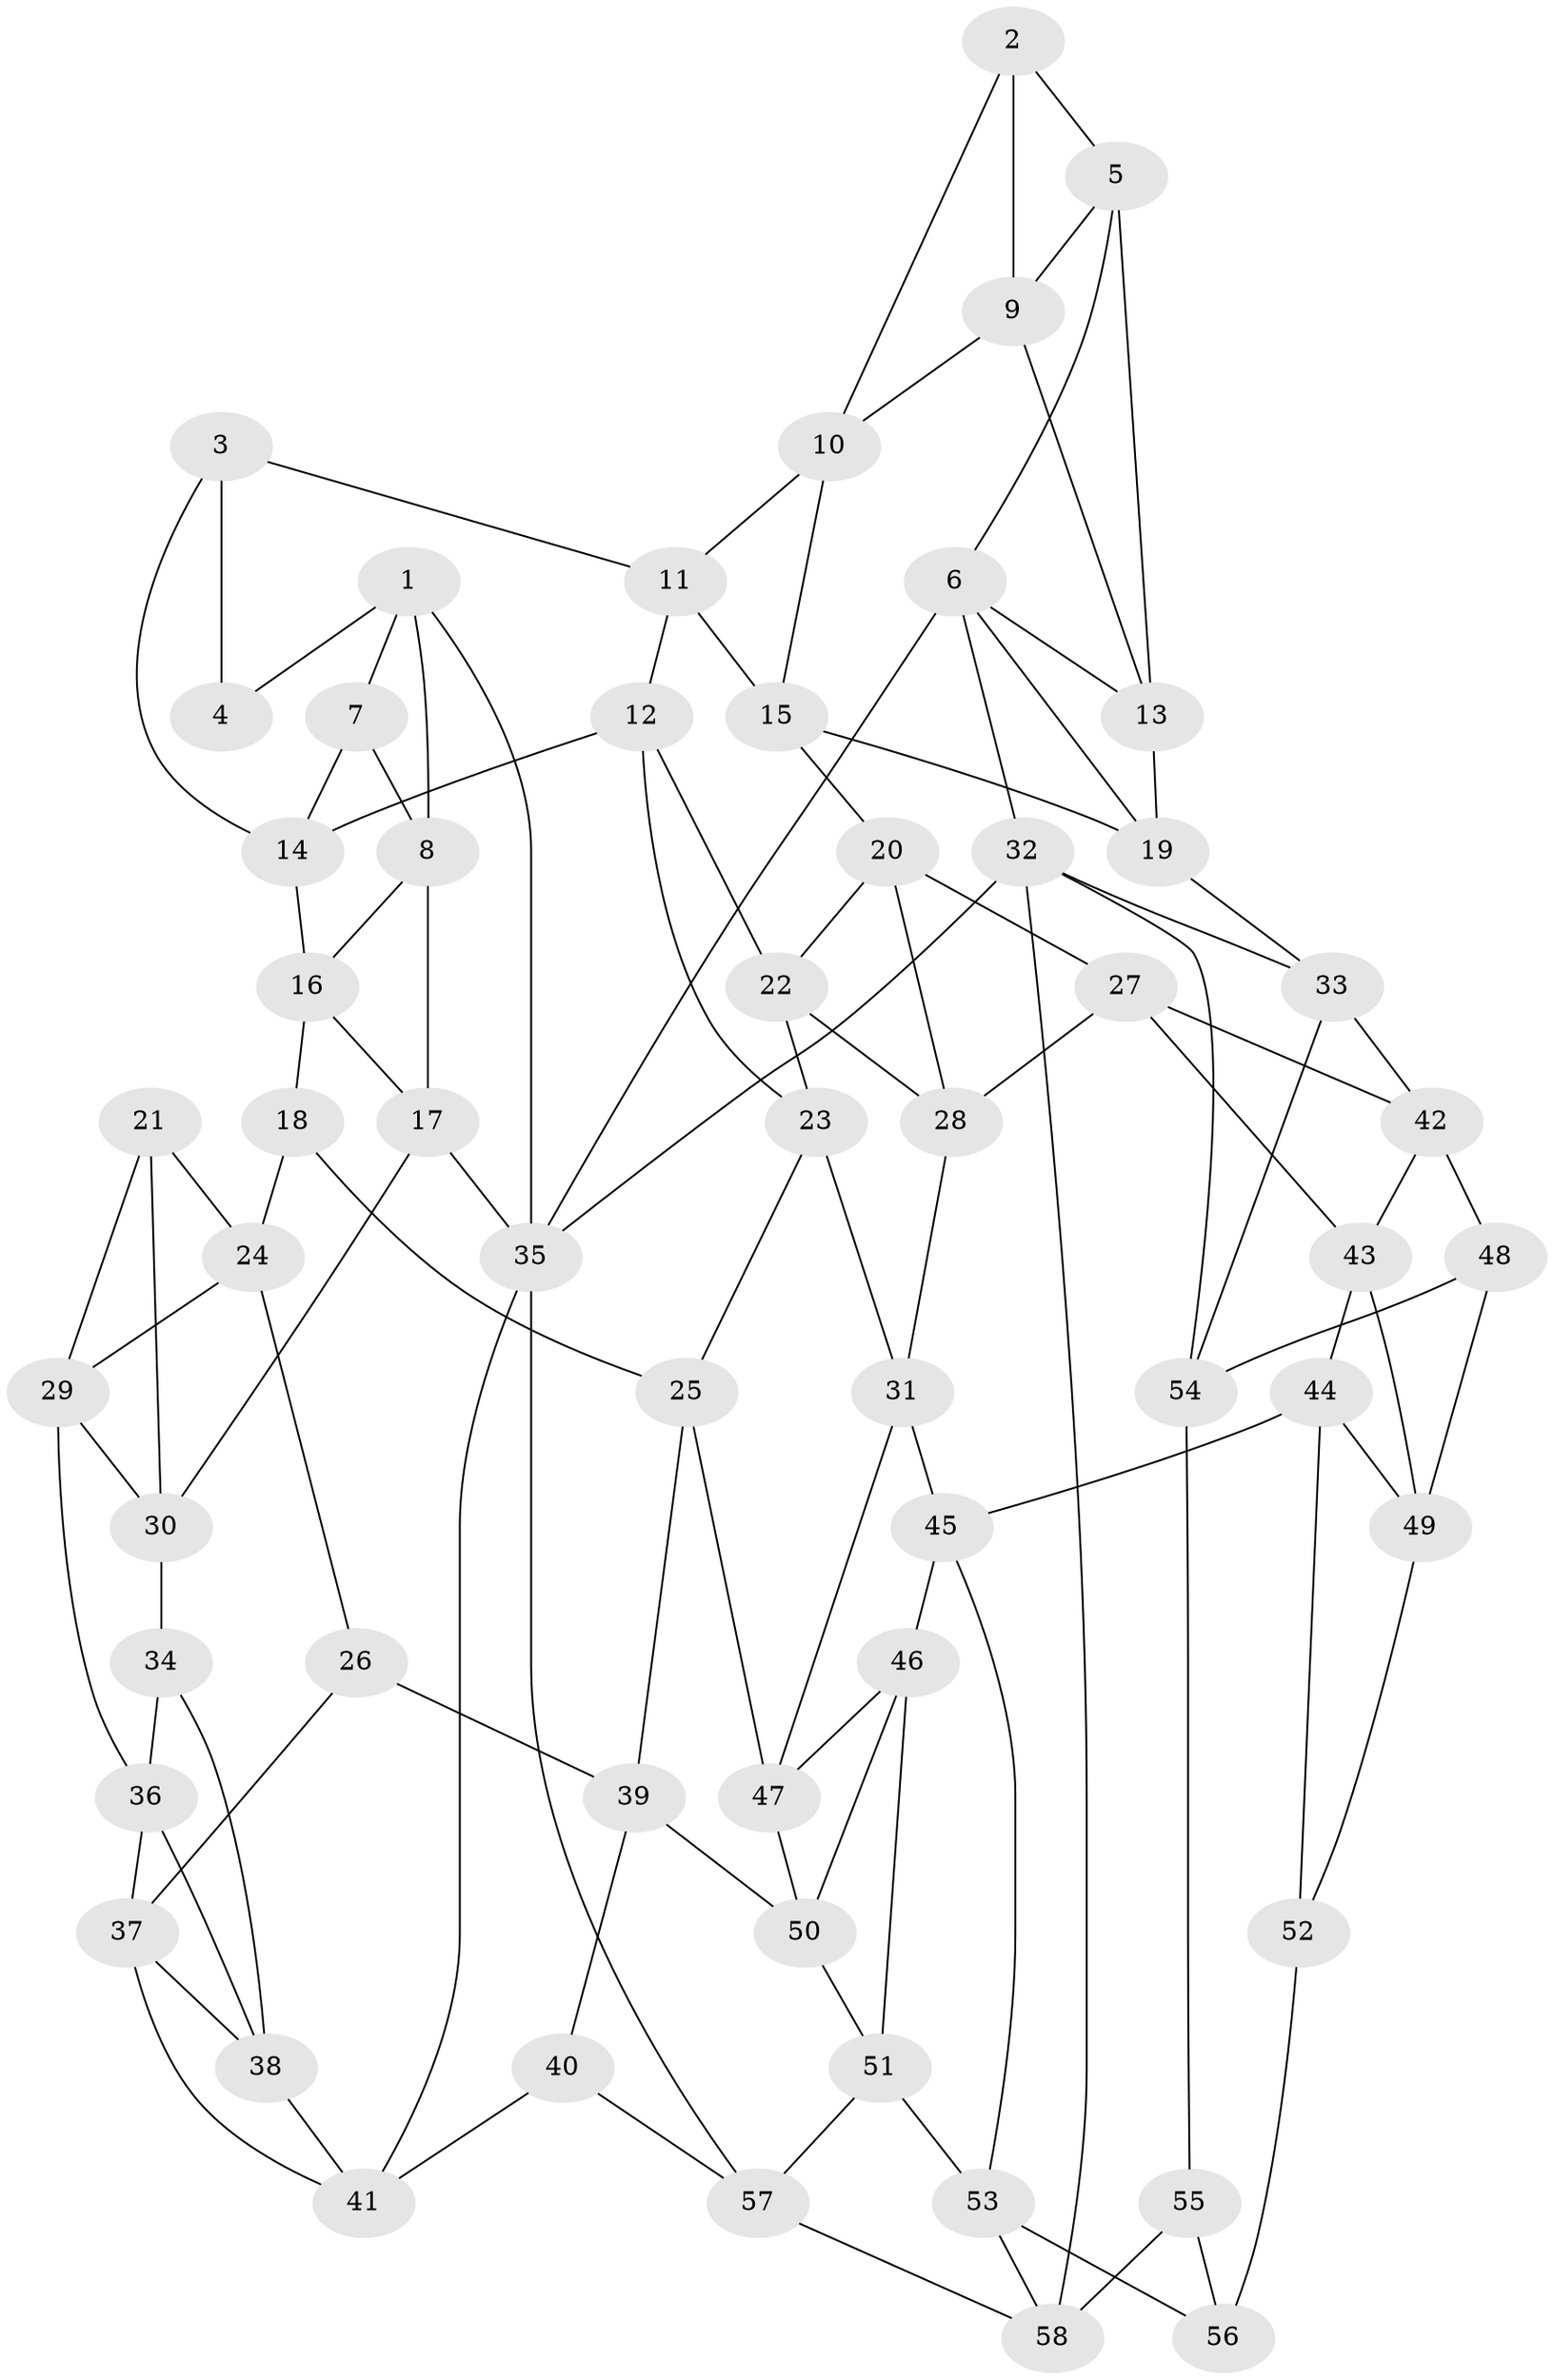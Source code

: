 // original degree distribution, {3: 0.017241379310344827, 4: 0.23275862068965517, 6: 0.21551724137931033, 5: 0.5344827586206896}
// Generated by graph-tools (version 1.1) at 2025/50/03/09/25 03:50:59]
// undirected, 58 vertices, 111 edges
graph export_dot {
graph [start="1"]
  node [color=gray90,style=filled];
  1;
  2;
  3;
  4;
  5;
  6;
  7;
  8;
  9;
  10;
  11;
  12;
  13;
  14;
  15;
  16;
  17;
  18;
  19;
  20;
  21;
  22;
  23;
  24;
  25;
  26;
  27;
  28;
  29;
  30;
  31;
  32;
  33;
  34;
  35;
  36;
  37;
  38;
  39;
  40;
  41;
  42;
  43;
  44;
  45;
  46;
  47;
  48;
  49;
  50;
  51;
  52;
  53;
  54;
  55;
  56;
  57;
  58;
  1 -- 4 [weight=1.0];
  1 -- 7 [weight=1.0];
  1 -- 8 [weight=1.0];
  1 -- 35 [weight=1.0];
  2 -- 5 [weight=1.0];
  2 -- 9 [weight=1.0];
  2 -- 10 [weight=1.0];
  3 -- 4 [weight=1.0];
  3 -- 11 [weight=1.0];
  3 -- 14 [weight=1.0];
  5 -- 6 [weight=1.0];
  5 -- 9 [weight=1.0];
  5 -- 13 [weight=1.0];
  6 -- 13 [weight=1.0];
  6 -- 19 [weight=1.0];
  6 -- 32 [weight=1.0];
  6 -- 35 [weight=1.0];
  7 -- 8 [weight=1.0];
  7 -- 14 [weight=1.0];
  8 -- 16 [weight=1.0];
  8 -- 17 [weight=1.0];
  9 -- 10 [weight=1.0];
  9 -- 13 [weight=1.0];
  10 -- 11 [weight=1.0];
  10 -- 15 [weight=1.0];
  11 -- 12 [weight=1.0];
  11 -- 15 [weight=1.0];
  12 -- 14 [weight=1.0];
  12 -- 22 [weight=1.0];
  12 -- 23 [weight=1.0];
  13 -- 19 [weight=1.0];
  14 -- 16 [weight=1.0];
  15 -- 19 [weight=1.0];
  15 -- 20 [weight=1.0];
  16 -- 17 [weight=1.0];
  16 -- 18 [weight=1.0];
  17 -- 30 [weight=1.0];
  17 -- 35 [weight=1.0];
  18 -- 24 [weight=1.0];
  18 -- 25 [weight=1.0];
  19 -- 33 [weight=1.0];
  20 -- 22 [weight=1.0];
  20 -- 27 [weight=1.0];
  20 -- 28 [weight=1.0];
  21 -- 24 [weight=1.0];
  21 -- 29 [weight=1.0];
  21 -- 30 [weight=1.0];
  22 -- 23 [weight=1.0];
  22 -- 28 [weight=1.0];
  23 -- 25 [weight=1.0];
  23 -- 31 [weight=1.0];
  24 -- 26 [weight=1.0];
  24 -- 29 [weight=1.0];
  25 -- 39 [weight=1.0];
  25 -- 47 [weight=1.0];
  26 -- 37 [weight=1.0];
  26 -- 39 [weight=1.0];
  27 -- 28 [weight=1.0];
  27 -- 42 [weight=1.0];
  27 -- 43 [weight=1.0];
  28 -- 31 [weight=1.0];
  29 -- 30 [weight=1.0];
  29 -- 36 [weight=1.0];
  30 -- 34 [weight=1.0];
  31 -- 45 [weight=1.0];
  31 -- 47 [weight=1.0];
  32 -- 33 [weight=1.0];
  32 -- 35 [weight=1.0];
  32 -- 54 [weight=1.0];
  32 -- 58 [weight=1.0];
  33 -- 42 [weight=1.0];
  33 -- 54 [weight=1.0];
  34 -- 36 [weight=1.0];
  34 -- 38 [weight=1.0];
  35 -- 41 [weight=1.0];
  35 -- 57 [weight=1.0];
  36 -- 37 [weight=1.0];
  36 -- 38 [weight=1.0];
  37 -- 38 [weight=1.0];
  37 -- 41 [weight=1.0];
  38 -- 41 [weight=1.0];
  39 -- 40 [weight=1.0];
  39 -- 50 [weight=1.0];
  40 -- 41 [weight=1.0];
  40 -- 57 [weight=1.0];
  42 -- 43 [weight=1.0];
  42 -- 48 [weight=1.0];
  43 -- 44 [weight=1.0];
  43 -- 49 [weight=1.0];
  44 -- 45 [weight=1.0];
  44 -- 49 [weight=1.0];
  44 -- 52 [weight=1.0];
  45 -- 46 [weight=1.0];
  45 -- 53 [weight=1.0];
  46 -- 47 [weight=1.0];
  46 -- 50 [weight=1.0];
  46 -- 51 [weight=1.0];
  47 -- 50 [weight=1.0];
  48 -- 49 [weight=1.0];
  48 -- 54 [weight=1.0];
  49 -- 52 [weight=1.0];
  50 -- 51 [weight=1.0];
  51 -- 53 [weight=1.0];
  51 -- 57 [weight=1.0];
  52 -- 56 [weight=2.0];
  53 -- 56 [weight=1.0];
  53 -- 58 [weight=1.0];
  54 -- 55 [weight=1.0];
  55 -- 56 [weight=1.0];
  55 -- 58 [weight=1.0];
  57 -- 58 [weight=1.0];
}
